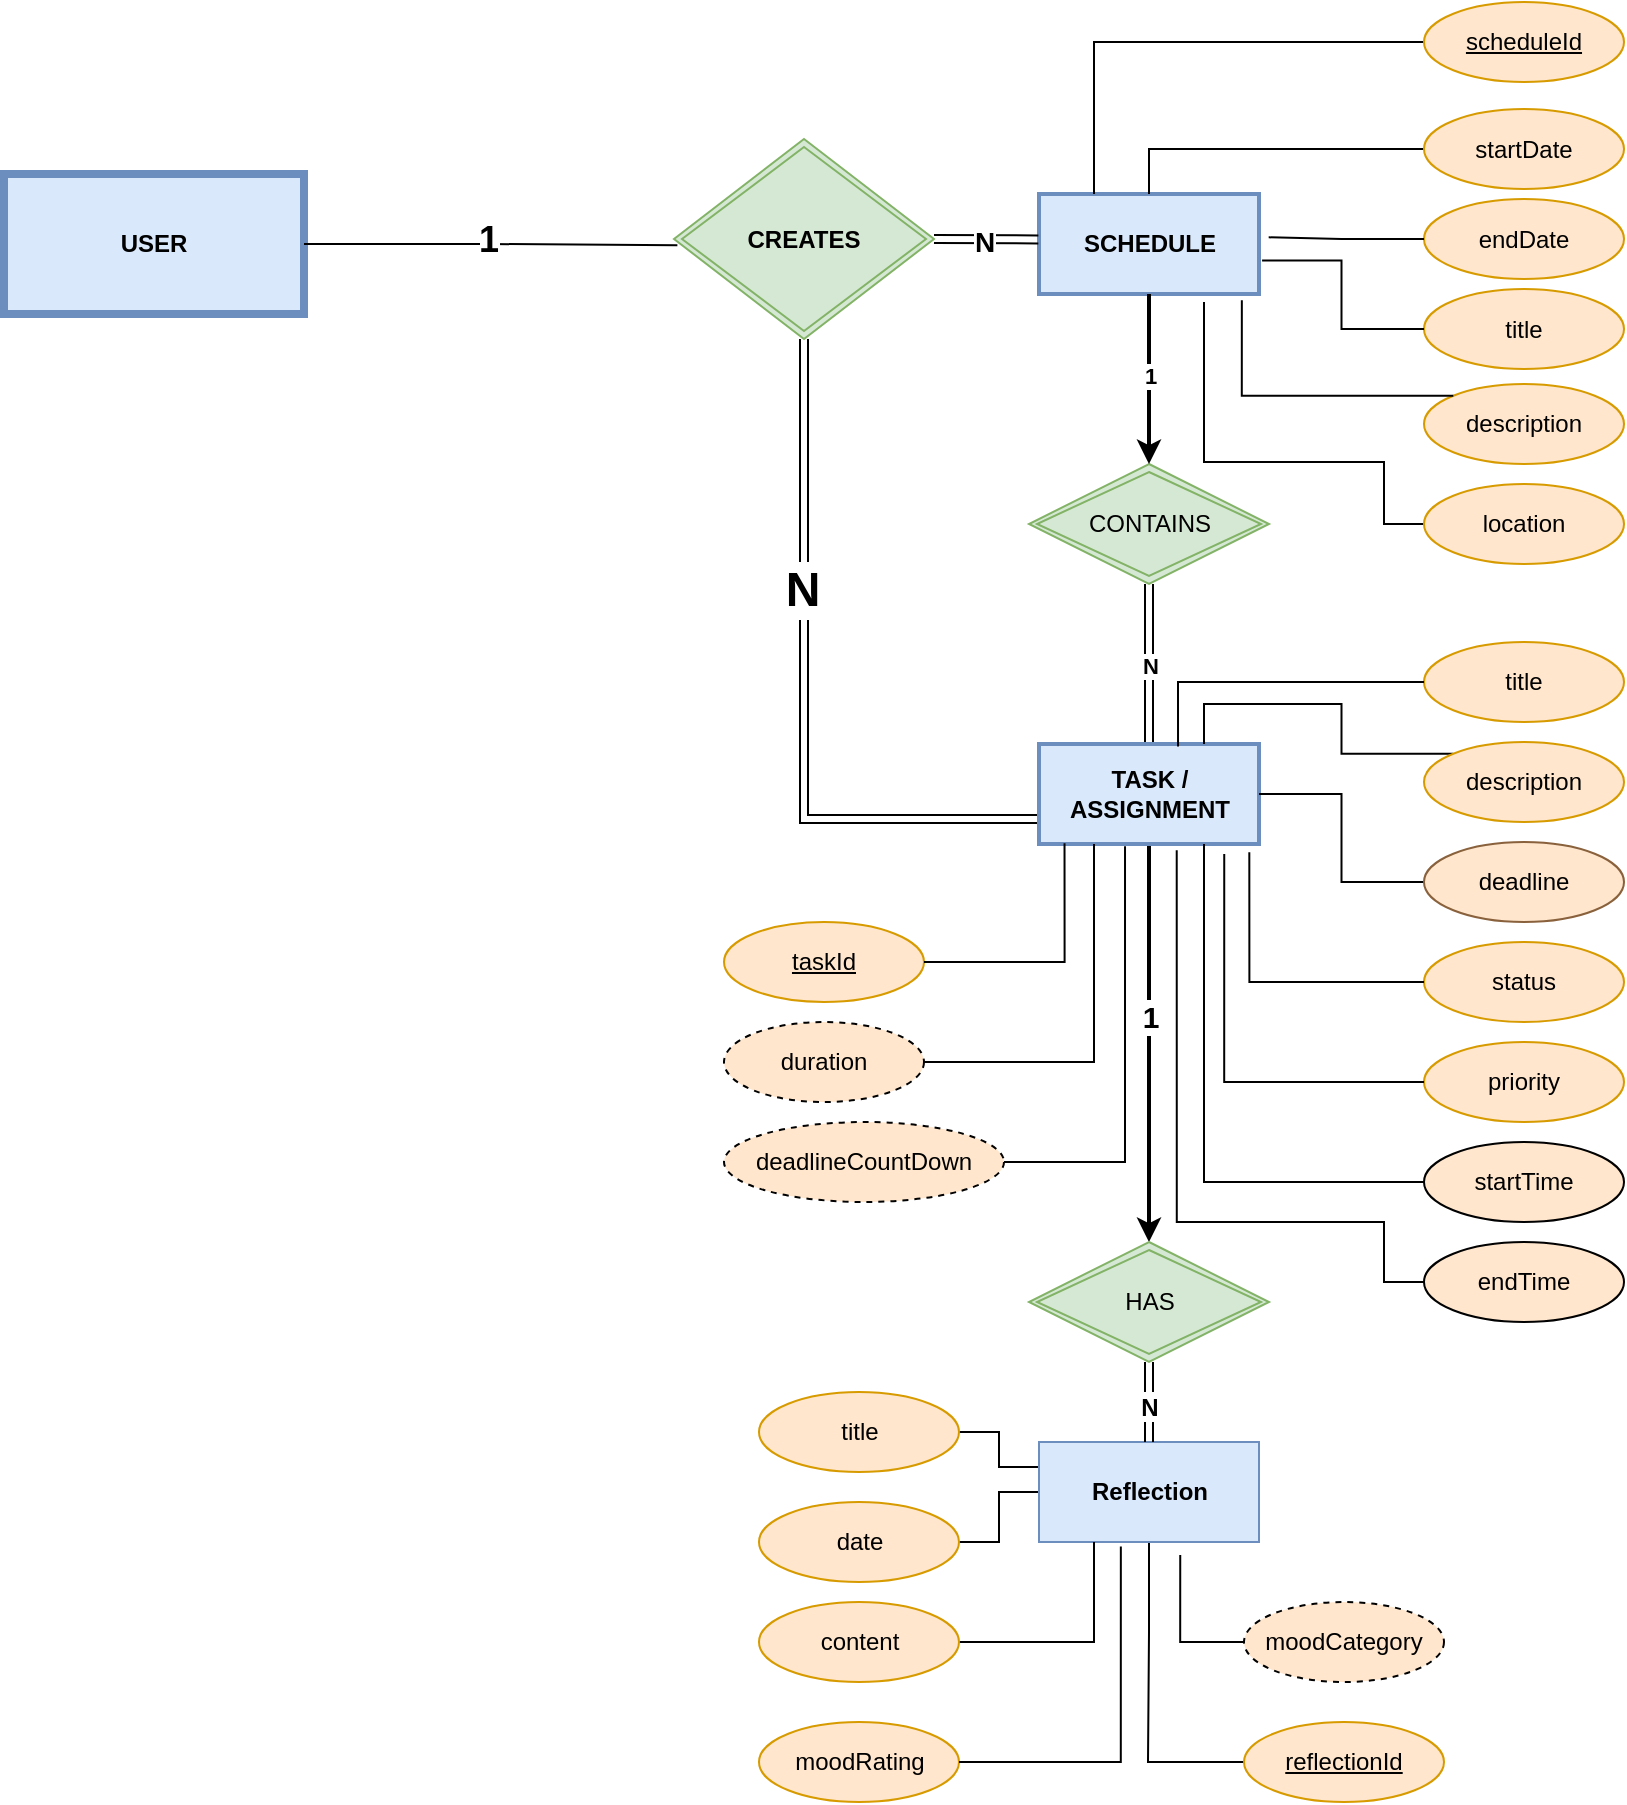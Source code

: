 <mxfile version="26.0.11">
  <diagram id="R2lEEEUBdFMjLlhIrx00" name="Page-1">
    <mxGraphModel dx="1444" dy="1407" grid="1" gridSize="10" guides="1" tooltips="1" connect="1" arrows="1" fold="1" page="1" pageScale="1" pageWidth="850" pageHeight="1100" math="0" shadow="0" extFonts="Permanent Marker^https://fonts.googleapis.com/css?family=Permanent+Marker">
      <root>
        <mxCell id="0" />
        <mxCell id="1" parent="0" />
        <mxCell id="wG35B6qLhLQNdXqf6sS5-1" value="&lt;b&gt;USER&lt;/b&gt;" style="html=1;dashed=0;whiteSpace=wrap;strokeWidth=4;fillColor=#dae8fc;strokeColor=#6c8ebf;" vertex="1" parent="1">
          <mxGeometry x="30" y="256" width="150" height="70" as="geometry" />
        </mxCell>
        <mxCell id="wG35B6qLhLQNdXqf6sS5-2" value="&lt;b&gt;SCHEDULE&lt;/b&gt;" style="html=1;dashed=0;whiteSpace=wrap;strokeWidth=2;fillColor=#dae8fc;strokeColor=#6c8ebf;" vertex="1" parent="1">
          <mxGeometry x="547.5" y="266" width="110" height="50" as="geometry" />
        </mxCell>
        <mxCell id="wG35B6qLhLQNdXqf6sS5-273" style="edgeStyle=orthogonalEdgeStyle;rounded=0;orthogonalLoop=1;jettySize=auto;html=1;exitX=0;exitY=0.5;exitDx=0;exitDy=0;entryX=0.5;entryY=0;entryDx=0;entryDy=0;endArrow=none;startFill=0;" edge="1" parent="1" source="wG35B6qLhLQNdXqf6sS5-17" target="wG35B6qLhLQNdXqf6sS5-2">
          <mxGeometry relative="1" as="geometry" />
        </mxCell>
        <mxCell id="wG35B6qLhLQNdXqf6sS5-17" value="startDate" style="ellipse;whiteSpace=wrap;html=1;align=center;fillColor=#ffe6cc;strokeColor=#d79b00;" vertex="1" parent="1">
          <mxGeometry x="740" y="223.5" width="100" height="40" as="geometry" />
        </mxCell>
        <mxCell id="wG35B6qLhLQNdXqf6sS5-18" value="endDate" style="ellipse;whiteSpace=wrap;html=1;align=center;fillColor=#ffe6cc;strokeColor=#d79b00;" vertex="1" parent="1">
          <mxGeometry x="740" y="268.5" width="100" height="40" as="geometry" />
        </mxCell>
        <mxCell id="wG35B6qLhLQNdXqf6sS5-195" style="edgeStyle=orthogonalEdgeStyle;rounded=0;orthogonalLoop=1;jettySize=auto;html=1;exitX=0.5;exitY=1;exitDx=0;exitDy=0;entryX=0;entryY=0.75;entryDx=0;entryDy=0;shape=link;" edge="1" parent="1" source="wG35B6qLhLQNdXqf6sS5-37" target="wG35B6qLhLQNdXqf6sS5-67">
          <mxGeometry relative="1" as="geometry" />
        </mxCell>
        <mxCell id="wG35B6qLhLQNdXqf6sS5-229" value="&lt;font style=&quot;font-size: 24px;&quot;&gt;&lt;b&gt;N&lt;/b&gt;&lt;/font&gt;" style="edgeLabel;html=1;align=center;verticalAlign=middle;resizable=0;points=[];" vertex="1" connectable="0" parent="wG35B6qLhLQNdXqf6sS5-195">
          <mxGeometry x="-0.298" y="-1" relative="1" as="geometry">
            <mxPoint as="offset" />
          </mxGeometry>
        </mxCell>
        <mxCell id="wG35B6qLhLQNdXqf6sS5-37" value="&lt;b&gt;CREATES&lt;/b&gt;" style="shape=rhombus;double=1;perimeter=rhombusPerimeter;whiteSpace=wrap;html=1;align=center;strokeColor=#82b366;perimeterSpacing=0;fillColor=#d5e8d4;rounded=0;" vertex="1" parent="1">
          <mxGeometry x="365" y="238.5" width="130" height="100" as="geometry" />
        </mxCell>
        <mxCell id="wG35B6qLhLQNdXqf6sS5-16" value="title" style="ellipse;whiteSpace=wrap;html=1;align=center;fillColor=#ffe6cc;strokeColor=#d79b00;" vertex="1" parent="1">
          <mxGeometry x="740" y="313.5" width="100" height="40" as="geometry" />
        </mxCell>
        <mxCell id="wG35B6qLhLQNdXqf6sS5-59" value="CONTAINS" style="shape=rhombus;double=1;perimeter=rhombusPerimeter;whiteSpace=wrap;html=1;align=center;fillColor=#d5e8d4;strokeColor=#82b366;" vertex="1" parent="1">
          <mxGeometry x="542.5" y="401" width="120" height="60" as="geometry" />
        </mxCell>
        <mxCell id="wG35B6qLhLQNdXqf6sS5-65" value="" style="endArrow=classic;html=1;rounded=0;exitX=0.5;exitY=1;exitDx=0;exitDy=0;entryX=0.5;entryY=0;entryDx=0;entryDy=0;strokeWidth=2;" edge="1" parent="1" source="wG35B6qLhLQNdXqf6sS5-2" target="wG35B6qLhLQNdXqf6sS5-59">
          <mxGeometry width="50" height="50" relative="1" as="geometry">
            <mxPoint x="497.5" y="411" as="sourcePoint" />
            <mxPoint x="587.5" y="391" as="targetPoint" />
          </mxGeometry>
        </mxCell>
        <mxCell id="wG35B6qLhLQNdXqf6sS5-238" value="&lt;b&gt;1&lt;/b&gt;" style="edgeLabel;html=1;align=center;verticalAlign=middle;resizable=0;points=[];" vertex="1" connectable="0" parent="wG35B6qLhLQNdXqf6sS5-65">
          <mxGeometry x="-0.049" relative="1" as="geometry">
            <mxPoint as="offset" />
          </mxGeometry>
        </mxCell>
        <mxCell id="wG35B6qLhLQNdXqf6sS5-66" value="" style="shape=link;html=1;rounded=0;exitX=0.5;exitY=1;exitDx=0;exitDy=0;" edge="1" parent="1" source="wG35B6qLhLQNdXqf6sS5-67">
          <mxGeometry width="100" relative="1" as="geometry">
            <mxPoint x="587.5" y="551" as="sourcePoint" />
            <mxPoint x="602.5" y="571" as="targetPoint" />
          </mxGeometry>
        </mxCell>
        <mxCell id="wG35B6qLhLQNdXqf6sS5-68" value="" style="shape=link;html=1;rounded=0;exitX=0.5;exitY=1;exitDx=0;exitDy=0;" edge="1" parent="1" source="wG35B6qLhLQNdXqf6sS5-59" target="wG35B6qLhLQNdXqf6sS5-67">
          <mxGeometry width="100" relative="1" as="geometry">
            <mxPoint x="602.5" y="481" as="sourcePoint" />
            <mxPoint x="602.5" y="571" as="targetPoint" />
          </mxGeometry>
        </mxCell>
        <mxCell id="wG35B6qLhLQNdXqf6sS5-239" value="&lt;b&gt;N&lt;/b&gt;" style="edgeLabel;html=1;align=center;verticalAlign=middle;resizable=0;points=[];" vertex="1" connectable="0" parent="wG35B6qLhLQNdXqf6sS5-68">
          <mxGeometry x="0.009" relative="1" as="geometry">
            <mxPoint as="offset" />
          </mxGeometry>
        </mxCell>
        <mxCell id="wG35B6qLhLQNdXqf6sS5-279" style="edgeStyle=orthogonalEdgeStyle;rounded=0;orthogonalLoop=1;jettySize=auto;html=1;exitX=0.5;exitY=1;exitDx=0;exitDy=0;entryX=0.5;entryY=0;entryDx=0;entryDy=0;strokeWidth=2;" edge="1" parent="1" source="wG35B6qLhLQNdXqf6sS5-67" target="wG35B6qLhLQNdXqf6sS5-104">
          <mxGeometry relative="1" as="geometry" />
        </mxCell>
        <mxCell id="wG35B6qLhLQNdXqf6sS5-280" value="&lt;font style=&quot;font-size: 15px;&quot;&gt;&lt;b&gt;1&lt;/b&gt;&lt;/font&gt;" style="edgeLabel;html=1;align=center;verticalAlign=middle;resizable=0;points=[];" vertex="1" connectable="0" parent="wG35B6qLhLQNdXqf6sS5-279">
          <mxGeometry x="-0.14" relative="1" as="geometry">
            <mxPoint as="offset" />
          </mxGeometry>
        </mxCell>
        <mxCell id="wG35B6qLhLQNdXqf6sS5-67" value="&lt;b&gt;TASK /&lt;/b&gt;&lt;div&gt;&lt;b&gt;ASSIGNMENT&lt;/b&gt;&lt;/div&gt;" style="html=1;dashed=0;whiteSpace=wrap;strokeWidth=2;fillColor=#dae8fc;strokeColor=#6c8ebf;" vertex="1" parent="1">
          <mxGeometry x="547.5" y="541" width="110" height="50" as="geometry" />
        </mxCell>
        <mxCell id="wG35B6qLhLQNdXqf6sS5-73" value="title" style="ellipse;whiteSpace=wrap;html=1;align=center;fillColor=#ffe6cc;strokeColor=#d79b00;" vertex="1" parent="1">
          <mxGeometry x="740" y="490" width="100" height="40" as="geometry" />
        </mxCell>
        <mxCell id="wG35B6qLhLQNdXqf6sS5-264" style="edgeStyle=orthogonalEdgeStyle;rounded=0;orthogonalLoop=1;jettySize=auto;html=1;exitX=0;exitY=0;exitDx=0;exitDy=0;entryX=0.75;entryY=0;entryDx=0;entryDy=0;endArrow=none;startFill=0;" edge="1" parent="1" source="wG35B6qLhLQNdXqf6sS5-74" target="wG35B6qLhLQNdXqf6sS5-67">
          <mxGeometry relative="1" as="geometry" />
        </mxCell>
        <mxCell id="wG35B6qLhLQNdXqf6sS5-74" value="description" style="ellipse;whiteSpace=wrap;html=1;align=center;fillColor=#ffe6cc;strokeColor=#d79b00;" vertex="1" parent="1">
          <mxGeometry x="740" y="540" width="100" height="40" as="geometry" />
        </mxCell>
        <mxCell id="wG35B6qLhLQNdXqf6sS5-75" value="priority" style="ellipse;whiteSpace=wrap;html=1;align=center;fillColor=#ffe6cc;strokeColor=#d79b00;" vertex="1" parent="1">
          <mxGeometry x="740" y="690" width="100" height="40" as="geometry" />
        </mxCell>
        <mxCell id="wG35B6qLhLQNdXqf6sS5-305" style="edgeStyle=orthogonalEdgeStyle;rounded=0;orthogonalLoop=1;jettySize=auto;html=1;exitX=0;exitY=0.5;exitDx=0;exitDy=0;entryX=0.75;entryY=1;entryDx=0;entryDy=0;endArrow=none;startFill=0;" edge="1" parent="1" source="wG35B6qLhLQNdXqf6sS5-76" target="wG35B6qLhLQNdXqf6sS5-67">
          <mxGeometry relative="1" as="geometry" />
        </mxCell>
        <mxCell id="wG35B6qLhLQNdXqf6sS5-76" value="startTime" style="ellipse;whiteSpace=wrap;html=1;align=center;fillColor=#ffe6cc;strokeColor=#010101;" vertex="1" parent="1">
          <mxGeometry x="740" y="740" width="100" height="40" as="geometry" />
        </mxCell>
        <mxCell id="wG35B6qLhLQNdXqf6sS5-265" value="" style="edgeStyle=orthogonalEdgeStyle;rounded=0;orthogonalLoop=1;jettySize=auto;html=1;endArrow=none;startFill=0;" edge="1" parent="1" source="wG35B6qLhLQNdXqf6sS5-77" target="wG35B6qLhLQNdXqf6sS5-67">
          <mxGeometry relative="1" as="geometry" />
        </mxCell>
        <mxCell id="wG35B6qLhLQNdXqf6sS5-77" value="deadline" style="ellipse;whiteSpace=wrap;html=1;align=center;fillColor=#ffe6cc;strokeColor=#89613C;" vertex="1" parent="1">
          <mxGeometry x="740" y="590" width="100" height="40" as="geometry" />
        </mxCell>
        <mxCell id="wG35B6qLhLQNdXqf6sS5-78" value="status" style="ellipse;whiteSpace=wrap;html=1;align=center;fillColor=#ffe6cc;strokeColor=#d79b00;" vertex="1" parent="1">
          <mxGeometry x="740" y="640" width="100" height="40" as="geometry" />
        </mxCell>
        <mxCell id="wG35B6qLhLQNdXqf6sS5-91" style="edgeStyle=orthogonalEdgeStyle;rounded=0;orthogonalLoop=1;jettySize=auto;html=1;exitX=0;exitY=0.25;exitDx=0;exitDy=0;entryX=1;entryY=0.5;entryDx=0;entryDy=0;endArrow=none;startFill=0;" edge="1" parent="1" source="wG35B6qLhLQNdXqf6sS5-86" target="wG35B6qLhLQNdXqf6sS5-87">
          <mxGeometry relative="1" as="geometry" />
        </mxCell>
        <mxCell id="wG35B6qLhLQNdXqf6sS5-97" style="edgeStyle=orthogonalEdgeStyle;rounded=0;orthogonalLoop=1;jettySize=auto;html=1;exitX=0;exitY=0.5;exitDx=0;exitDy=0;entryX=1;entryY=0.5;entryDx=0;entryDy=0;endArrow=none;startFill=0;" edge="1" parent="1" source="wG35B6qLhLQNdXqf6sS5-86" target="wG35B6qLhLQNdXqf6sS5-95">
          <mxGeometry relative="1" as="geometry" />
        </mxCell>
        <mxCell id="wG35B6qLhLQNdXqf6sS5-300" style="edgeStyle=orthogonalEdgeStyle;rounded=0;orthogonalLoop=1;jettySize=auto;html=1;exitX=0.5;exitY=1;exitDx=0;exitDy=0;entryX=0;entryY=0.5;entryDx=0;entryDy=0;endArrow=none;startFill=0;" edge="1" parent="1" source="wG35B6qLhLQNdXqf6sS5-86" target="wG35B6qLhLQNdXqf6sS5-299">
          <mxGeometry relative="1" as="geometry">
            <Array as="points">
              <mxPoint x="602" y="985" />
              <mxPoint x="602" y="1050" />
            </Array>
          </mxGeometry>
        </mxCell>
        <mxCell id="wG35B6qLhLQNdXqf6sS5-86" value="&lt;b&gt;Reflection&lt;/b&gt;" style="html=1;dashed=0;whiteSpace=wrap;fillColor=#dae8fc;strokeColor=#6c8ebf;" vertex="1" parent="1">
          <mxGeometry x="547.5" y="890" width="110" height="50" as="geometry" />
        </mxCell>
        <mxCell id="wG35B6qLhLQNdXqf6sS5-87" value="title" style="ellipse;whiteSpace=wrap;html=1;align=center;fillColor=#ffe6cc;strokeColor=#d79b00;" vertex="1" parent="1">
          <mxGeometry x="407.5" y="865" width="100" height="40" as="geometry" />
        </mxCell>
        <mxCell id="wG35B6qLhLQNdXqf6sS5-302" style="edgeStyle=orthogonalEdgeStyle;rounded=0;orthogonalLoop=1;jettySize=auto;html=1;exitX=1;exitY=0.5;exitDx=0;exitDy=0;entryX=0.25;entryY=1;entryDx=0;entryDy=0;endArrow=none;startFill=0;" edge="1" parent="1" source="wG35B6qLhLQNdXqf6sS5-88" target="wG35B6qLhLQNdXqf6sS5-86">
          <mxGeometry relative="1" as="geometry" />
        </mxCell>
        <mxCell id="wG35B6qLhLQNdXqf6sS5-88" value="content" style="ellipse;whiteSpace=wrap;html=1;align=center;fillColor=#ffe6cc;strokeColor=#d79b00;" vertex="1" parent="1">
          <mxGeometry x="407.5" y="970" width="100" height="40" as="geometry" />
        </mxCell>
        <mxCell id="wG35B6qLhLQNdXqf6sS5-95" value="date" style="ellipse;whiteSpace=wrap;html=1;align=center;fillColor=#ffe6cc;strokeColor=#d79b00;" vertex="1" parent="1">
          <mxGeometry x="407.5" y="920" width="100" height="40" as="geometry" />
        </mxCell>
        <mxCell id="wG35B6qLhLQNdXqf6sS5-107" style="edgeStyle=orthogonalEdgeStyle;rounded=0;orthogonalLoop=1;jettySize=auto;html=1;exitX=0.5;exitY=1;exitDx=0;exitDy=0;entryX=0.5;entryY=0;entryDx=0;entryDy=0;shape=link;" edge="1" parent="1" source="wG35B6qLhLQNdXqf6sS5-131" target="wG35B6qLhLQNdXqf6sS5-86">
          <mxGeometry relative="1" as="geometry" />
        </mxCell>
        <mxCell id="wG35B6qLhLQNdXqf6sS5-104" value="HAS" style="shape=rhombus;double=1;perimeter=rhombusPerimeter;whiteSpace=wrap;html=1;align=center;fillColor=#d5e8d4;strokeColor=#82b366;" vertex="1" parent="1">
          <mxGeometry x="542.5" y="790" width="120" height="60" as="geometry" />
        </mxCell>
        <mxCell id="wG35B6qLhLQNdXqf6sS5-133" value="" style="edgeStyle=orthogonalEdgeStyle;rounded=0;orthogonalLoop=1;jettySize=auto;html=1;exitX=0.5;exitY=1;exitDx=0;exitDy=0;entryX=0.5;entryY=0;entryDx=0;entryDy=0;shape=link;" edge="1" parent="1" source="wG35B6qLhLQNdXqf6sS5-104" target="wG35B6qLhLQNdXqf6sS5-131">
          <mxGeometry relative="1" as="geometry">
            <mxPoint x="603" y="850" as="sourcePoint" />
            <mxPoint x="603" y="890" as="targetPoint" />
          </mxGeometry>
        </mxCell>
        <mxCell id="wG35B6qLhLQNdXqf6sS5-131" value="&lt;b&gt;N&lt;/b&gt;" style="text;strokeColor=none;align=center;fillColor=none;html=1;verticalAlign=middle;whiteSpace=wrap;rounded=0;" vertex="1" parent="1">
          <mxGeometry x="587.5" y="865" width="30" height="15" as="geometry" />
        </mxCell>
        <mxCell id="wG35B6qLhLQNdXqf6sS5-134" value="" style="rounded=0;orthogonalLoop=1;jettySize=auto;html=1;shape=link;exitX=1;exitY=0.5;exitDx=0;exitDy=0;entryX=-0.003;entryY=0.454;entryDx=0;entryDy=0;entryPerimeter=0;" edge="1" parent="1" source="wG35B6qLhLQNdXqf6sS5-37" target="wG35B6qLhLQNdXqf6sS5-2">
          <mxGeometry relative="1" as="geometry">
            <mxPoint x="537.5" y="283.5" as="sourcePoint" />
            <mxPoint x="550" y="284" as="targetPoint" />
          </mxGeometry>
        </mxCell>
        <mxCell id="wG35B6qLhLQNdXqf6sS5-237" value="&lt;b&gt;&lt;font style=&quot;font-size: 14px;&quot;&gt;N&lt;/font&gt;&lt;/b&gt;" style="edgeLabel;html=1;align=center;verticalAlign=middle;resizable=0;points=[];" vertex="1" connectable="0" parent="wG35B6qLhLQNdXqf6sS5-134">
          <mxGeometry x="-0.033" y="-1" relative="1" as="geometry">
            <mxPoint as="offset" />
          </mxGeometry>
        </mxCell>
        <mxCell id="wG35B6qLhLQNdXqf6sS5-259" style="edgeStyle=orthogonalEdgeStyle;rounded=0;orthogonalLoop=1;jettySize=auto;html=1;exitX=1;exitY=0.5;exitDx=0;exitDy=0;entryX=0.013;entryY=0.531;entryDx=0;entryDy=0;entryPerimeter=0;endArrow=none;startFill=0;" edge="1" parent="1" source="wG35B6qLhLQNdXqf6sS5-1" target="wG35B6qLhLQNdXqf6sS5-37">
          <mxGeometry relative="1" as="geometry" />
        </mxCell>
        <mxCell id="wG35B6qLhLQNdXqf6sS5-260" value="&lt;font style=&quot;font-size: 18px;&quot;&gt;&lt;b&gt;1&lt;/b&gt;&lt;/font&gt;" style="edgeLabel;html=1;align=center;verticalAlign=middle;resizable=0;points=[];" vertex="1" connectable="0" parent="wG35B6qLhLQNdXqf6sS5-259">
          <mxGeometry x="-0.021" y="4" relative="1" as="geometry">
            <mxPoint y="2" as="offset" />
          </mxGeometry>
        </mxCell>
        <mxCell id="wG35B6qLhLQNdXqf6sS5-262" style="edgeStyle=orthogonalEdgeStyle;rounded=0;orthogonalLoop=1;jettySize=auto;html=1;exitX=0;exitY=0.5;exitDx=0;exitDy=0;entryX=0.632;entryY=0.024;entryDx=0;entryDy=0;entryPerimeter=0;endArrow=none;startFill=0;" edge="1" parent="1" source="wG35B6qLhLQNdXqf6sS5-73" target="wG35B6qLhLQNdXqf6sS5-67">
          <mxGeometry relative="1" as="geometry" />
        </mxCell>
        <mxCell id="wG35B6qLhLQNdXqf6sS5-269" value="description" style="ellipse;whiteSpace=wrap;html=1;align=center;fillColor=#ffe6cc;strokeColor=#d79b00;" vertex="1" parent="1">
          <mxGeometry x="740" y="361" width="100" height="40" as="geometry" />
        </mxCell>
        <mxCell id="wG35B6qLhLQNdXqf6sS5-278" style="edgeStyle=orthogonalEdgeStyle;rounded=0;orthogonalLoop=1;jettySize=auto;html=1;exitX=0;exitY=0.5;exitDx=0;exitDy=0;endArrow=none;startFill=0;" edge="1" parent="1" source="wG35B6qLhLQNdXqf6sS5-271">
          <mxGeometry relative="1" as="geometry">
            <mxPoint x="630" y="320" as="targetPoint" />
            <Array as="points">
              <mxPoint x="720" y="431" />
              <mxPoint x="720" y="400" />
              <mxPoint x="630" y="400" />
            </Array>
          </mxGeometry>
        </mxCell>
        <mxCell id="wG35B6qLhLQNdXqf6sS5-271" value="location" style="ellipse;whiteSpace=wrap;html=1;align=center;fillColor=#ffe6cc;strokeColor=#d79b00;" vertex="1" parent="1">
          <mxGeometry x="740" y="411" width="100" height="40" as="geometry" />
        </mxCell>
        <mxCell id="wG35B6qLhLQNdXqf6sS5-276" style="edgeStyle=orthogonalEdgeStyle;rounded=0;orthogonalLoop=1;jettySize=auto;html=1;exitX=0;exitY=0.5;exitDx=0;exitDy=0;entryX=1.014;entryY=0.666;entryDx=0;entryDy=0;entryPerimeter=0;endArrow=none;startFill=0;" edge="1" parent="1" source="wG35B6qLhLQNdXqf6sS5-16" target="wG35B6qLhLQNdXqf6sS5-2">
          <mxGeometry relative="1" as="geometry" />
        </mxCell>
        <mxCell id="wG35B6qLhLQNdXqf6sS5-277" style="edgeStyle=orthogonalEdgeStyle;rounded=0;orthogonalLoop=1;jettySize=auto;html=1;exitX=0;exitY=0;exitDx=0;exitDy=0;entryX=0.922;entryY=1.062;entryDx=0;entryDy=0;entryPerimeter=0;endArrow=none;startFill=0;" edge="1" parent="1" source="wG35B6qLhLQNdXqf6sS5-269" target="wG35B6qLhLQNdXqf6sS5-2">
          <mxGeometry relative="1" as="geometry" />
        </mxCell>
        <mxCell id="wG35B6qLhLQNdXqf6sS5-281" value="moodRating" style="ellipse;whiteSpace=wrap;html=1;align=center;fillColor=#ffe6cc;strokeColor=#d79b00;" vertex="1" parent="1">
          <mxGeometry x="407.5" y="1030" width="100" height="40" as="geometry" />
        </mxCell>
        <mxCell id="wG35B6qLhLQNdXqf6sS5-285" style="edgeStyle=orthogonalEdgeStyle;rounded=0;orthogonalLoop=1;jettySize=auto;html=1;exitX=0;exitY=0.5;exitDx=0;exitDy=0;entryX=0.25;entryY=0;entryDx=0;entryDy=0;endArrow=none;startFill=0;" edge="1" parent="1" source="wG35B6qLhLQNdXqf6sS5-284" target="wG35B6qLhLQNdXqf6sS5-2">
          <mxGeometry relative="1" as="geometry" />
        </mxCell>
        <mxCell id="wG35B6qLhLQNdXqf6sS5-284" value="&lt;u&gt;scheduleId&lt;/u&gt;" style="ellipse;whiteSpace=wrap;html=1;align=center;fillColor=#ffe6cc;strokeColor=#d79b00;" vertex="1" parent="1">
          <mxGeometry x="740" y="170" width="100" height="40" as="geometry" />
        </mxCell>
        <mxCell id="wG35B6qLhLQNdXqf6sS5-287" value="&lt;u&gt;taskId&lt;/u&gt;" style="ellipse;whiteSpace=wrap;html=1;align=center;fillColor=#ffe6cc;strokeColor=#d79b00;" vertex="1" parent="1">
          <mxGeometry x="390" y="630" width="100" height="40" as="geometry" />
        </mxCell>
        <mxCell id="wG35B6qLhLQNdXqf6sS5-293" style="edgeStyle=orthogonalEdgeStyle;rounded=0;orthogonalLoop=1;jettySize=auto;html=1;exitX=1;exitY=0.5;exitDx=0;exitDy=0;entryX=0.25;entryY=1;entryDx=0;entryDy=0;endArrow=none;startFill=0;" edge="1" parent="1" source="wG35B6qLhLQNdXqf6sS5-289" target="wG35B6qLhLQNdXqf6sS5-67">
          <mxGeometry relative="1" as="geometry" />
        </mxCell>
        <mxCell id="wG35B6qLhLQNdXqf6sS5-289" value="duration" style="ellipse;whiteSpace=wrap;html=1;align=center;fillColor=#ffe6cc;strokeColor=default;dashed=1;" vertex="1" parent="1">
          <mxGeometry x="390" y="680" width="100" height="40" as="geometry" />
        </mxCell>
        <mxCell id="wG35B6qLhLQNdXqf6sS5-290" value="deadlineCountDown" style="ellipse;whiteSpace=wrap;html=1;align=center;fillColor=#ffe6cc;strokeColor=#010101;dashed=1;" vertex="1" parent="1">
          <mxGeometry x="390" y="730" width="140" height="40" as="geometry" />
        </mxCell>
        <mxCell id="wG35B6qLhLQNdXqf6sS5-295" style="edgeStyle=orthogonalEdgeStyle;rounded=0;orthogonalLoop=1;jettySize=auto;html=1;exitX=1;exitY=0.5;exitDx=0;exitDy=0;entryX=0.391;entryY=1.023;entryDx=0;entryDy=0;entryPerimeter=0;endArrow=none;startFill=0;" edge="1" parent="1" source="wG35B6qLhLQNdXqf6sS5-290" target="wG35B6qLhLQNdXqf6sS5-67">
          <mxGeometry relative="1" as="geometry" />
        </mxCell>
        <mxCell id="wG35B6qLhLQNdXqf6sS5-297" style="edgeStyle=orthogonalEdgeStyle;rounded=0;orthogonalLoop=1;jettySize=auto;html=1;exitX=1;exitY=0.5;exitDx=0;exitDy=0;entryX=0.116;entryY=0.993;entryDx=0;entryDy=0;entryPerimeter=0;endArrow=none;startFill=0;" edge="1" parent="1" source="wG35B6qLhLQNdXqf6sS5-287" target="wG35B6qLhLQNdXqf6sS5-67">
          <mxGeometry relative="1" as="geometry" />
        </mxCell>
        <mxCell id="wG35B6qLhLQNdXqf6sS5-298" value="endTime" style="ellipse;whiteSpace=wrap;html=1;align=center;fillColor=#ffe6cc;strokeColor=#010101;" vertex="1" parent="1">
          <mxGeometry x="740" y="790" width="100" height="40" as="geometry" />
        </mxCell>
        <mxCell id="wG35B6qLhLQNdXqf6sS5-299" value="&lt;u&gt;reflectionId&lt;/u&gt;" style="ellipse;whiteSpace=wrap;html=1;align=center;fillColor=#ffe6cc;strokeColor=#d79b00;" vertex="1" parent="1">
          <mxGeometry x="650" y="1030" width="100" height="40" as="geometry" />
        </mxCell>
        <mxCell id="wG35B6qLhLQNdXqf6sS5-301" style="edgeStyle=orthogonalEdgeStyle;rounded=0;orthogonalLoop=1;jettySize=auto;html=1;exitX=1;exitY=0.5;exitDx=0;exitDy=0;entryX=0.372;entryY=1.045;entryDx=0;entryDy=0;entryPerimeter=0;endArrow=none;startFill=0;" edge="1" parent="1" source="wG35B6qLhLQNdXqf6sS5-281" target="wG35B6qLhLQNdXqf6sS5-86">
          <mxGeometry relative="1" as="geometry" />
        </mxCell>
        <mxCell id="wG35B6qLhLQNdXqf6sS5-303" style="edgeStyle=orthogonalEdgeStyle;rounded=0;orthogonalLoop=1;jettySize=auto;html=1;exitX=0;exitY=0.5;exitDx=0;exitDy=0;entryX=0.956;entryY=1.082;entryDx=0;entryDy=0;entryPerimeter=0;endArrow=none;startFill=0;" edge="1" parent="1" source="wG35B6qLhLQNdXqf6sS5-78" target="wG35B6qLhLQNdXqf6sS5-67">
          <mxGeometry relative="1" as="geometry" />
        </mxCell>
        <mxCell id="wG35B6qLhLQNdXqf6sS5-304" style="edgeStyle=orthogonalEdgeStyle;rounded=0;orthogonalLoop=1;jettySize=auto;html=1;exitX=0;exitY=0.5;exitDx=0;exitDy=0;entryX=0.842;entryY=1.099;entryDx=0;entryDy=0;entryPerimeter=0;endArrow=none;startFill=0;" edge="1" parent="1" source="wG35B6qLhLQNdXqf6sS5-75" target="wG35B6qLhLQNdXqf6sS5-67">
          <mxGeometry relative="1" as="geometry" />
        </mxCell>
        <mxCell id="wG35B6qLhLQNdXqf6sS5-306" style="edgeStyle=orthogonalEdgeStyle;rounded=0;orthogonalLoop=1;jettySize=auto;html=1;exitX=0;exitY=0.5;exitDx=0;exitDy=0;entryX=0.626;entryY=1.063;entryDx=0;entryDy=0;entryPerimeter=0;endArrow=none;startFill=0;" edge="1" parent="1" source="wG35B6qLhLQNdXqf6sS5-298" target="wG35B6qLhLQNdXqf6sS5-67">
          <mxGeometry relative="1" as="geometry">
            <Array as="points">
              <mxPoint x="720" y="810" />
              <mxPoint x="720" y="780" />
              <mxPoint x="616" y="780" />
            </Array>
          </mxGeometry>
        </mxCell>
        <mxCell id="wG35B6qLhLQNdXqf6sS5-307" style="edgeStyle=orthogonalEdgeStyle;rounded=0;orthogonalLoop=1;jettySize=auto;html=1;exitX=0;exitY=0.5;exitDx=0;exitDy=0;entryX=1.044;entryY=0.433;entryDx=0;entryDy=0;entryPerimeter=0;endArrow=none;startFill=0;" edge="1" parent="1" source="wG35B6qLhLQNdXqf6sS5-18" target="wG35B6qLhLQNdXqf6sS5-2">
          <mxGeometry relative="1" as="geometry" />
        </mxCell>
        <mxCell id="wG35B6qLhLQNdXqf6sS5-308" value="moodCategory" style="ellipse;whiteSpace=wrap;html=1;align=center;fillColor=#ffe6cc;strokeColor=#000000;dashed=1;" vertex="1" parent="1">
          <mxGeometry x="650" y="970" width="100" height="40" as="geometry" />
        </mxCell>
        <mxCell id="wG35B6qLhLQNdXqf6sS5-310" style="edgeStyle=orthogonalEdgeStyle;rounded=0;orthogonalLoop=1;jettySize=auto;html=1;exitX=0;exitY=0.5;exitDx=0;exitDy=0;entryX=0.642;entryY=1.13;entryDx=0;entryDy=0;entryPerimeter=0;endArrow=none;startFill=0;" edge="1" parent="1" source="wG35B6qLhLQNdXqf6sS5-308" target="wG35B6qLhLQNdXqf6sS5-86">
          <mxGeometry relative="1" as="geometry" />
        </mxCell>
      </root>
    </mxGraphModel>
  </diagram>
</mxfile>
